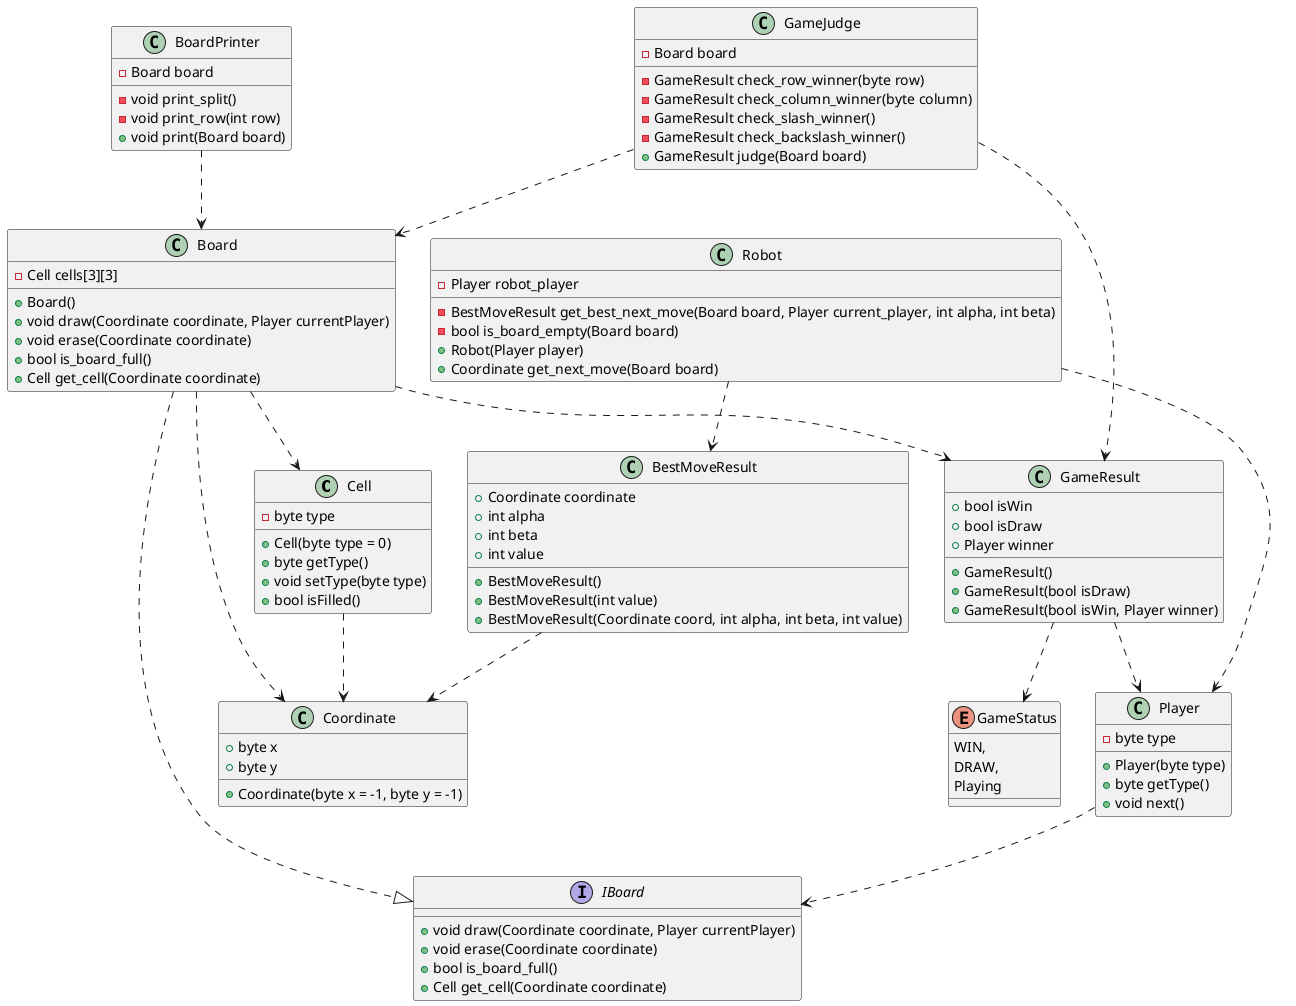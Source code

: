 @startuml

class Cell {
	-byte type
	+Cell(byte type = 0)
	+byte getType()
	+void setType(byte type)
	+bool isFilled()
}

enum GameStatus {
	WIN,
	DRAW,
	Playing
}

class GameResult {
	+bool isWin
	+bool isDraw
	+Player winner
	+GameResult()
	+GameResult(bool isDraw)
	+GameResult(bool isWin, Player winner)
}

interface IBoard {
	+void draw(Coordinate coordinate, Player currentPlayer)
	+void erase(Coordinate coordinate)
	+bool is_board_full()
	+Cell get_cell(Coordinate coordinate)
}

class Board {
	-Cell cells[3][3]
	+Board()
	+void draw(Coordinate coordinate, Player currentPlayer)
	+void erase(Coordinate coordinate)
	+bool is_board_full()
	+Cell get_cell(Coordinate coordinate)
}

class BoardPrinter {
	-Board board
	-void print_split()
	-void print_row(int row)
	+void print(Board board)
}

class GameJudge {
	-Board board
	-GameResult check_row_winner(byte row)
	-GameResult check_column_winner(byte column)
	-GameResult check_slash_winner()
	-GameResult check_backslash_winner()
	+GameResult judge(Board board)
}

class Coordinate {
	+byte x
	+byte y
	+Coordinate(byte x = -1, byte y = -1)
}

class Player {
	-byte type
	+Player(byte type)
	+byte getType()
	+void next()
}

class BestMoveResult {
	+Coordinate coordinate
	+int alpha
	+int beta
	+int value
	+BestMoveResult()
	+BestMoveResult(int value)
	+BestMoveResult(Coordinate coord, int alpha, int beta, int value)
}

class Robot {
	-Player robot_player
	-BestMoveResult get_best_next_move(Board board, Player current_player, int alpha, int beta)
	-bool is_board_empty(Board board)
	+Robot(Player player)
	+Coordinate get_next_move(Board board)
}



Board ..|> IBoard
Board ..> Cell
Board ..> GameResult
Board ..> Coordinate
Player ..> IBoard
Cell ..> Coordinate

GameResult ..> GameStatus

GameJudge ..> GameResult
GameJudge ..> Board

BoardPrinter ..> Board

Robot ..> BestMoveResult
Robot ..> Player

BestMoveResult ..> Coordinate
GameResult ..> Player

@enduml